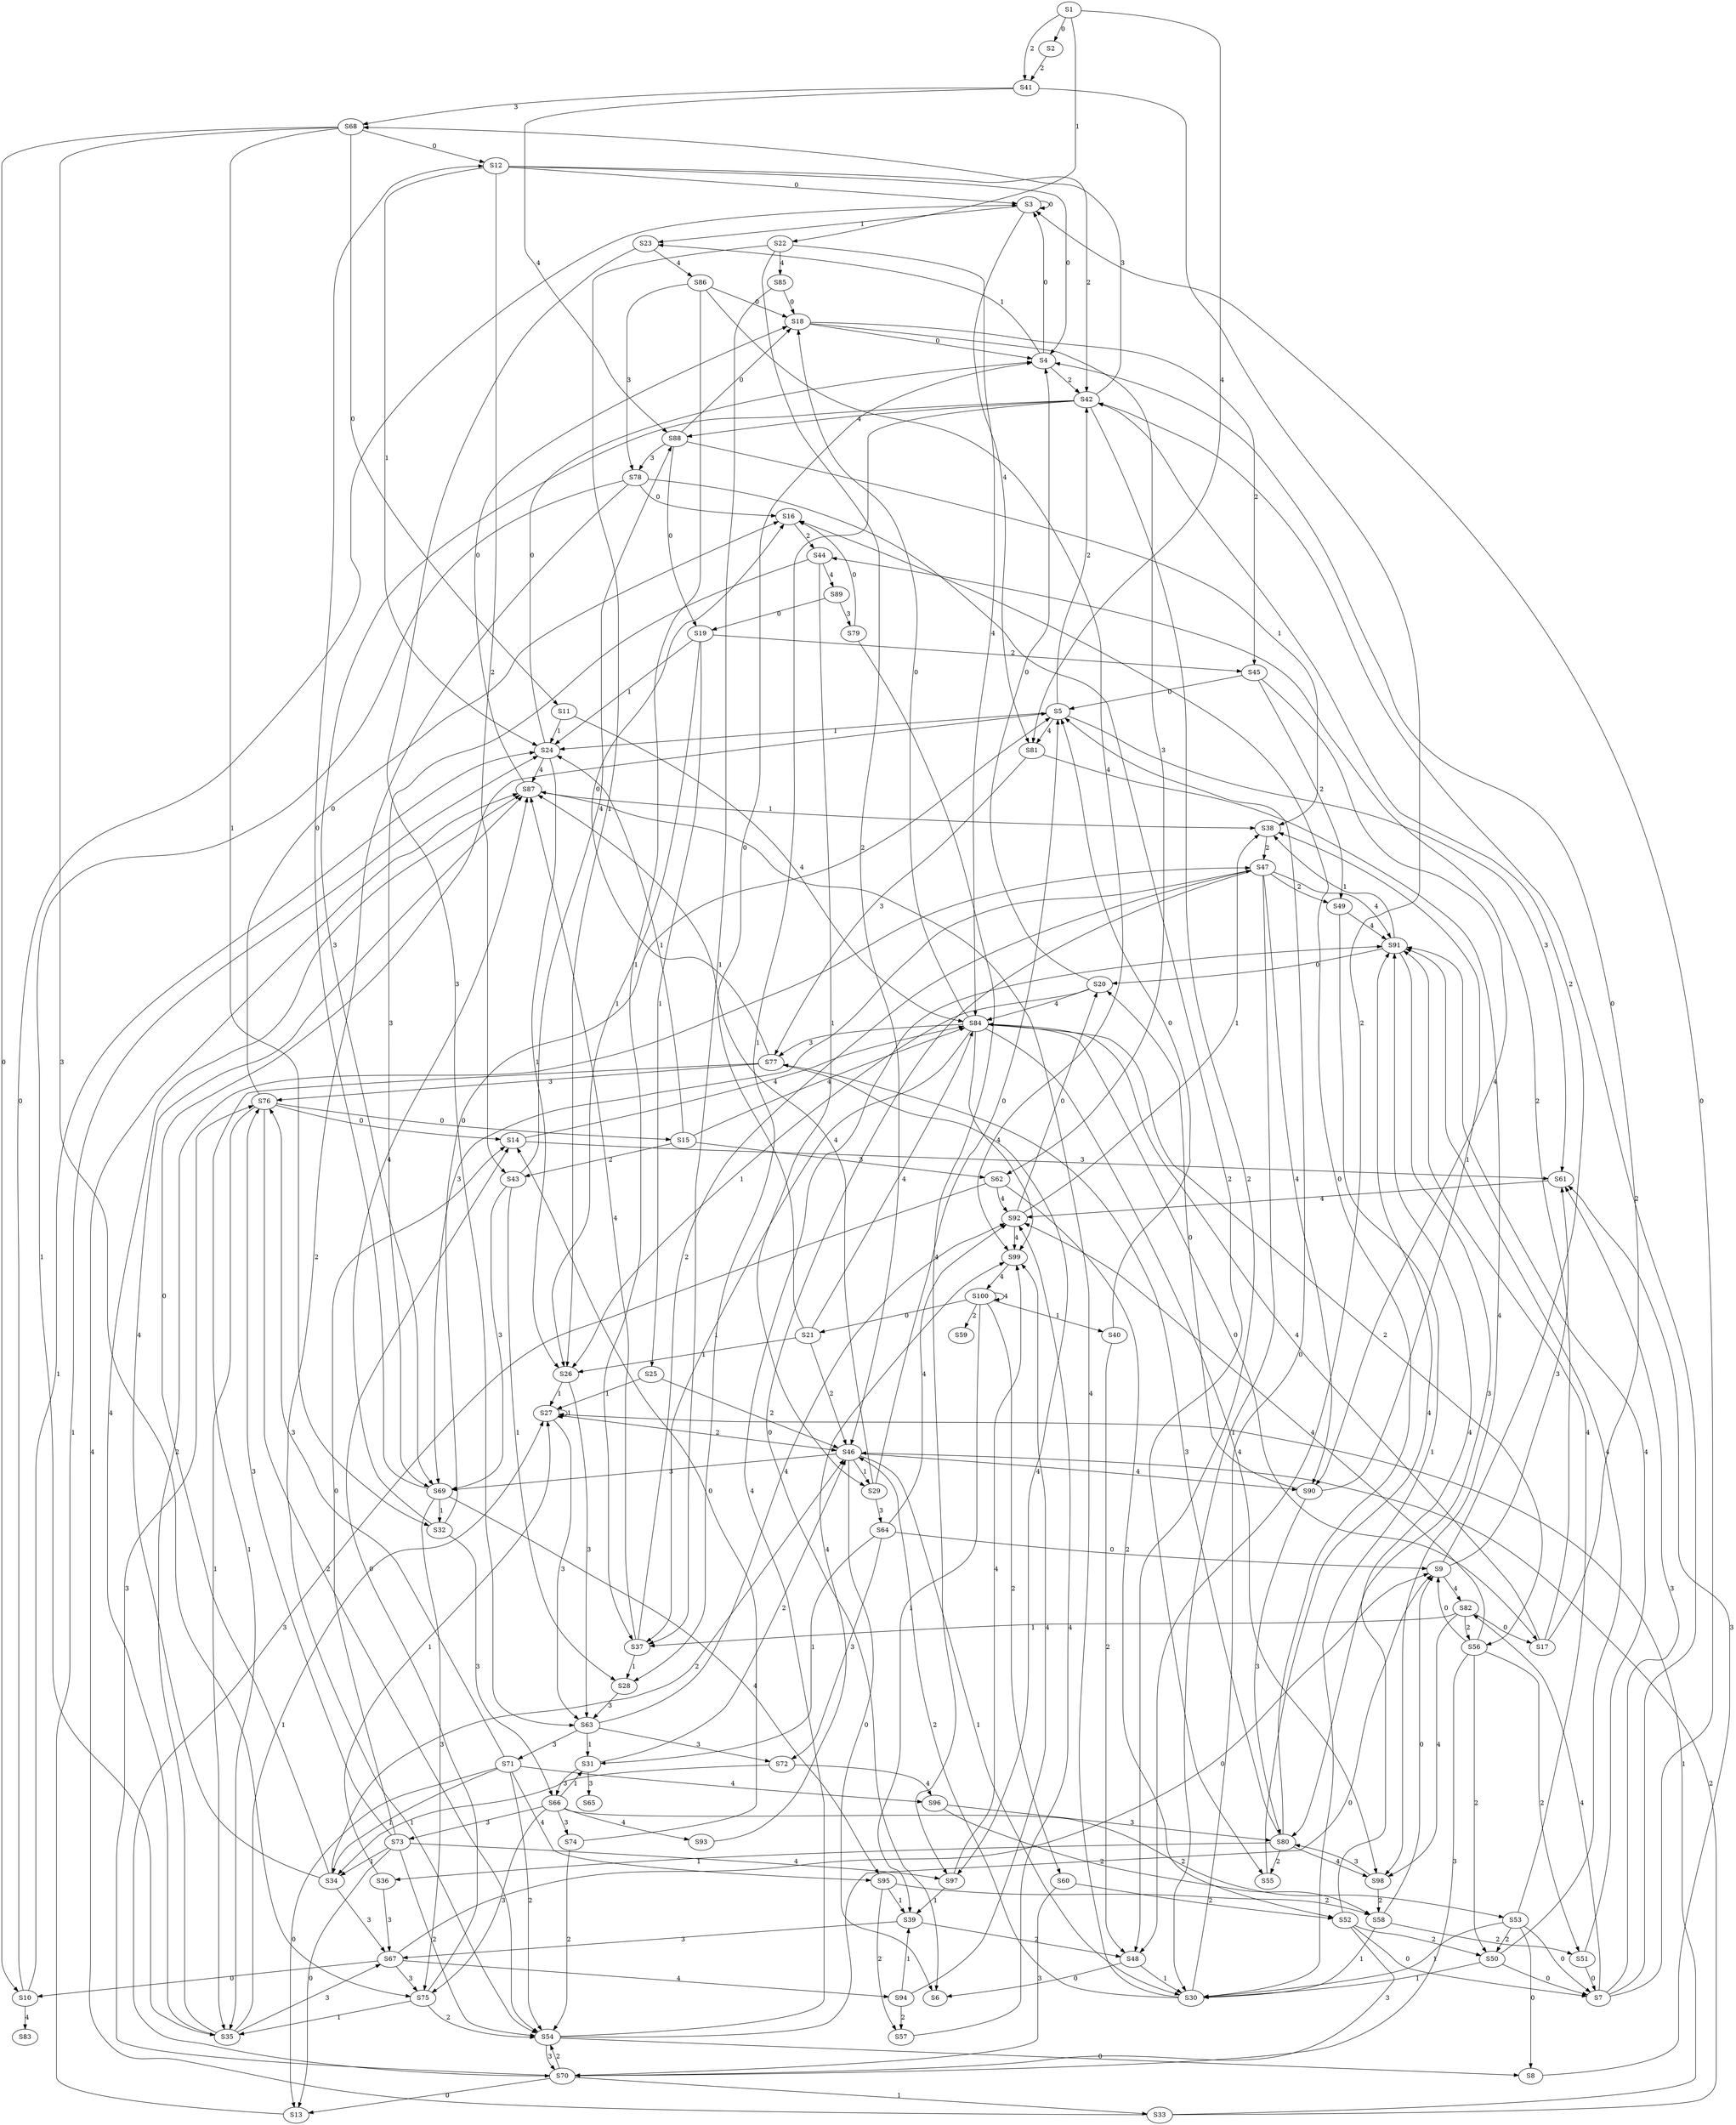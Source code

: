 strict digraph {
	S1 -> S2 [ label = 0 ];
	S12 -> S3 [ label = 0 ];
	S17 -> S4 [ label = 0 ];
	S45 -> S5 [ label = 0 ];
	S46 -> S6 [ label = 0 ];
	S50 -> S7 [ label = 0 ];
	S53 -> S8 [ label = 0 ];
	S58 -> S9 [ label = 0 ];
	S68 -> S10 [ label = 0 ];
	S68 -> S11 [ label = 0 ];
	S68 -> S12 [ label = 0 ];
	S70 -> S13 [ label = 0 ];
	S73 -> S14 [ label = 0 ];
	S76 -> S15 [ label = 0 ];
	S77 -> S16 [ label = 0 ];
	S82 -> S17 [ label = 0 ];
	S86 -> S18 [ label = 0 ];
	S89 -> S19 [ label = 0 ];
	S91 -> S20 [ label = 0 ];
	S100 -> S21 [ label = 0 ];
	S1 -> S22 [ label = 1 ];
	S4 -> S23 [ label = 1 ];
	S15 -> S24 [ label = 1 ];
	S19 -> S25 [ label = 1 ];
	S21 -> S26 [ label = 1 ];
	S35 -> S27 [ label = 1 ];
	S43 -> S28 [ label = 1 ];
	S44 -> S29 [ label = 1 ];
	S53 -> S30 [ label = 1 ];
	S66 -> S31 [ label = 1 ];
	S69 -> S32 [ label = 1 ];
	S70 -> S33 [ label = 1 ];
	S72 -> S34 [ label = 1 ];
	S75 -> S35 [ label = 1 ];
	S80 -> S36 [ label = 1 ];
	S84 -> S37 [ label = 1 ];
	S92 -> S38 [ label = 1 ];
	S94 -> S39 [ label = 1 ];
	S100 -> S40 [ label = 1 ];
	S2 -> S41 [ label = 2 ];
	S4 -> S42 [ label = 2 ];
	S12 -> S43 [ label = 2 ];
	S17 -> S44 [ label = 2 ];
	S19 -> S45 [ label = 2 ];
	S31 -> S46 [ label = 2 ];
	S37 -> S47 [ label = 2 ];
	S41 -> S48 [ label = 2 ];
	S45 -> S49 [ label = 2 ];
	S56 -> S50 [ label = 2 ];
	S56 -> S51 [ label = 2 ];
	S60 -> S52 [ label = 2 ];
	S66 -> S53 [ label = 2 ];
	S71 -> S54 [ label = 2 ];
	S78 -> S55 [ label = 2 ];
	S84 -> S56 [ label = 2 ];
	S95 -> S57 [ label = 2 ];
	S98 -> S58 [ label = 2 ];
	S100 -> S59 [ label = 2 ];
	S100 -> S60 [ label = 2 ];
	S7 -> S61 [ label = 3 ];
	S18 -> S62 [ label = 3 ];
	S23 -> S63 [ label = 3 ];
	S29 -> S64 [ label = 3 ];
	S31 -> S65 [ label = 3 ];
	S31 -> S66 [ label = 3 ];
	S35 -> S67 [ label = 3 ];
	S42 -> S68 [ label = 3 ];
	S44 -> S69 [ label = 3 ];
	S54 -> S70 [ label = 3 ];
	S63 -> S71 [ label = 3 ];
	S64 -> S72 [ label = 3 ];
	S66 -> S73 [ label = 3 ];
	S66 -> S74 [ label = 3 ];
	S69 -> S75 [ label = 3 ];
	S73 -> S76 [ label = 3 ];
	S81 -> S77 [ label = 3 ];
	S86 -> S78 [ label = 3 ];
	S89 -> S79 [ label = 3 ];
	S96 -> S80 [ label = 3 ];
	S3 -> S81 [ label = 4 ];
	S9 -> S82 [ label = 4 ];
	S10 -> S83 [ label = 4 ];
	S14 -> S84 [ label = 4 ];
	S22 -> S85 [ label = 4 ];
	S23 -> S86 [ label = 4 ];
	S37 -> S87 [ label = 4 ];
	S41 -> S88 [ label = 4 ];
	S44 -> S89 [ label = 4 ];
	S47 -> S90 [ label = 4 ];
	S54 -> S91 [ label = 4 ];
	S61 -> S92 [ label = 4 ];
	S66 -> S93 [ label = 4 ];
	S67 -> S94 [ label = 4 ];
	S71 -> S95 [ label = 4 ];
	S71 -> S96 [ label = 4 ];
	S77 -> S97 [ label = 4 ];
	S80 -> S98 [ label = 4 ];
	S92 -> S99 [ label = 4 ];
	S99 -> S100 [ label = 4 ];
	S33 -> S46 [ label = 2 ];
	S62 -> S70 [ label = 3 ];
	S27 -> S63 [ label = 3 ];
	S56 -> S92 [ label = 4 ];
	S3 -> S3 [ label = 0 ];
	S96 -> S58 [ label = 2 ];
	S7 -> S82 [ label = 4 ];
	S48 -> S6 [ label = 0 ];
	S71 -> S34 [ label = 1 ];
	S92 -> S20 [ label = 0 ];
	S73 -> S54 [ label = 2 ];
	S60 -> S70 [ label = 3 ];
	S71 -> S76 [ label = 3 ];
	S90 -> S38 [ label = 1 ];
	S53 -> S7 [ label = 0 ];
	S12 -> S4 [ label = 0 ];
	S57 -> S92 [ label = 4 ];
	S36 -> S27 [ label = 1 ];
	S22 -> S46 [ label = 2 ];
	S7 -> S42 [ label = 2 ];
	S50 -> S91 [ label = 4 ];
	S69 -> S12 [ label = 0 ];
	S9 -> S61 [ label = 3 ];
	S73 -> S97 [ label = 4 ];
	S8 -> S61 [ label = 3 ];
	S75 -> S54 [ label = 2 ];
	S46 -> S29 [ label = 1 ];
	S50 -> S30 [ label = 1 ];
	S39 -> S67 [ label = 3 ];
	S19 -> S24 [ label = 1 ];
	S35 -> S87 [ label = 4 ];
	S32 -> S5 [ label = 0 ];
	S54 -> S9 [ label = 0 ];
	S49 -> S91 [ label = 4 ];
	S27 -> S27 [ label = 1 ];
	S100 -> S100 [ label = 4 ];
	S14 -> S61 [ label = 3 ];
	S20 -> S84 [ label = 4 ];
	S47 -> S6 [ label = 0 ];
	S64 -> S31 [ label = 1 ];
	S88 -> S38 [ label = 1 ];
	S38 -> S47 [ label = 2 ];
	S49 -> S30 [ label = 1 ];
	S52 -> S70 [ label = 3 ];
	S4 -> S3 [ label = 0 ];
	S74 -> S54 [ label = 2 ];
	S47 -> S30 [ label = 1 ];
	S42 -> S48 [ label = 2 ];
	S17 -> S84 [ label = 4 ];
	S19 -> S26 [ label = 1 ];
	S22 -> S84 [ label = 4 ];
	S5 -> S81 [ label = 4 ];
	S70 -> S76 [ label = 3 ];
	S80 -> S55 [ label = 2 ];
	S98 -> S80 [ label = 3 ];
	S67 -> S10 [ label = 0 ];
	S1 -> S81 [ label = 4 ];
	S69 -> S95 [ label = 4 ];
	S66 -> S75 [ label = 3 ];
	S85 -> S18 [ label = 0 ];
	S56 -> S70 [ label = 3 ];
	S43 -> S88 [ label = 4 ];
	S12 -> S42 [ label = 2 ];
	S95 -> S39 [ label = 1 ];
	S32 -> S66 [ label = 3 ];
	S46 -> S69 [ label = 3 ];
	S39 -> S48 [ label = 2 ];
	S20 -> S26 [ label = 1 ];
	S88 -> S18 [ label = 0 ];
	S21 -> S46 [ label = 2 ];
	S82 -> S56 [ label = 2 ];
	S15 -> S84 [ label = 4 ];
	S78 -> S16 [ label = 0 ];
	S20 -> S4 [ label = 0 ];
	S64 -> S92 [ label = 4 ];
	S9 -> S42 [ label = 2 ];
	S25 -> S27 [ label = 1 ];
	S15 -> S62 [ label = 3 ];
	S78 -> S35 [ label = 1 ];
	S47 -> S49 [ label = 2 ];
	S84 -> S18 [ label = 0 ];
	S88 -> S19 [ label = 0 ];
	S32 -> S87 [ label = 4 ];
	S68 -> S32 [ label = 1 ];
	S94 -> S57 [ label = 2 ];
	S40 -> S48 [ label = 2 ];
	S52 -> S50 [ label = 2 ];
	S51 -> S91 [ label = 4 ];
	S36 -> S67 [ label = 3 ];
	S16 -> S44 [ label = 2 ];
	S29 -> S87 [ label = 4 ];
	S42 -> S28 [ label = 1 ];
	S73 -> S13 [ label = 0 ];
	S22 -> S26 [ label = 1 ];
	S93 -> S99 [ label = 4 ];
	S88 -> S78 [ label = 3 ];
	S86 -> S37 [ label = 1 ];
	S53 -> S91 [ label = 4 ];
	S84 -> S99 [ label = 4 ];
	S34 -> S5 [ label = 0 ];
	S12 -> S24 [ label = 1 ];
	S3 -> S23 [ label = 1 ];
	S45 -> S90 [ label = 4 ];
	S47 -> S91 [ label = 4 ];
	S84 -> S77 [ label = 3 ];
	S15 -> S43 [ label = 2 ];
	S10 -> S24 [ label = 1 ];
	S52 -> S7 [ label = 0 ];
	S55 -> S91 [ label = 4 ];
	S11 -> S24 [ label = 1 ];
	S87 -> S18 [ label = 0 ];
	S90 -> S20 [ label = 0 ];
	S71 -> S13 [ label = 0 ];
	S97 -> S99 [ label = 4 ];
	S67 -> S75 [ label = 3 ];
	S53 -> S50 [ label = 2 ];
	S24 -> S26 [ label = 1 ];
	S58 -> S30 [ label = 1 ];
	S18 -> S4 [ label = 0 ];
	S34 -> S67 [ label = 3 ];
	S29 -> S5 [ label = 0 ];
	S70 -> S54 [ label = 2 ];
	S34 -> S87 [ label = 4 ];
	S26 -> S63 [ label = 3 ];
	S77 -> S35 [ label = 1 ];
	S48 -> S30 [ label = 1 ];
	S84 -> S98 [ label = 4 ];
	S63 -> S92 [ label = 4 ];
	S81 -> S98 [ label = 4 ];
	S24 -> S4 [ label = 0 ];
	S74 -> S14 [ label = 0 ];
	S68 -> S75 [ label = 3 ];
	S5 -> S61 [ label = 3 ];
	S52 -> S91 [ label = 4 ];
	S30 -> S46 [ label = 2 ];
	S42 -> S88 [ label = 4 ];
	S91 -> S38 [ label = 1 ];
	S95 -> S58 [ label = 2 ];
	S87 -> S38 [ label = 1 ];
	S21 -> S84 [ label = 4 ];
	S91 -> S80 [ label = 3 ];
	S28 -> S63 [ label = 3 ];
	S10 -> S3 [ label = 0 ];
	S24 -> S87 [ label = 4 ];
	S80 -> S16 [ label = 0 ];
	S62 -> S92 [ label = 4 ];
	S80 -> S77 [ label = 3 ];
	S51 -> S7 [ label = 0 ];
	S63 -> S72 [ label = 3 ];
	S25 -> S46 [ label = 2 ];
	S82 -> S37 [ label = 1 ];
	S30 -> S87 [ label = 4 ];
	S46 -> S90 [ label = 4 ];
	S40 -> S5 [ label = 0 ];
	S33 -> S27 [ label = 1 ];
	S62 -> S52 [ label = 2 ];
	S27 -> S46 [ label = 2 ];
	S30 -> S5 [ label = 0 ];
	S72 -> S96 [ label = 4 ];
	S42 -> S69 [ label = 3 ];
	S13 -> S24 [ label = 1 ];
	S34 -> S46 [ label = 2 ];
	S90 -> S80 [ label = 3 ];
	S47 -> S69 [ label = 3 ];
	S37 -> S28 [ label = 1 ];
	S76 -> S16 [ label = 0 ];
	S33 -> S87 [ label = 4 ];
	S43 -> S69 [ label = 3 ];
	S46 -> S30 [ label = 1 ];
	S1 -> S41 [ label = 2 ];
	S77 -> S76 [ label = 3 ];
	S79 -> S16 [ label = 0 ];
	S76 -> S54 [ label = 2 ];
	S82 -> S98 [ label = 4 ];
	S76 -> S14 [ label = 0 ];
	S18 -> S45 [ label = 2 ];
	S97 -> S39 [ label = 1 ];
	S85 -> S37 [ label = 1 ];
	S5 -> S24 [ label = 1 ];
	S94 -> S99 [ label = 4 ];
	S41 -> S68 [ label = 3 ];
	S26 -> S27 [ label = 1 ];
	S78 -> S54 [ label = 2 ];
	S5 -> S42 [ label = 2 ];
	S35 -> S47 [ label = 2 ];
	S79 -> S97 [ label = 4 ];
	S63 -> S31 [ label = 1 ];
	S100 -> S39 [ label = 1 ];
	S75 -> S14 [ label = 0 ];
	S64 -> S9 [ label = 0 ];
	S54 -> S8 [ label = 0 ];
	S11 -> S84 [ label = 4 ];
	S73 -> S34 [ label = 1 ];
	S86 -> S99 [ label = 4 ];
	S67 -> S9 [ label = 0 ];
	S56 -> S9 [ label = 0 ];
	S76 -> S35 [ label = 1 ];
	S21 -> S4 [ label = 0 ];
	S84 -> S17 [ label = 0 ];
	S7 -> S3 [ label = 0 ];
	S58 -> S51 [ label = 2 ];
}
